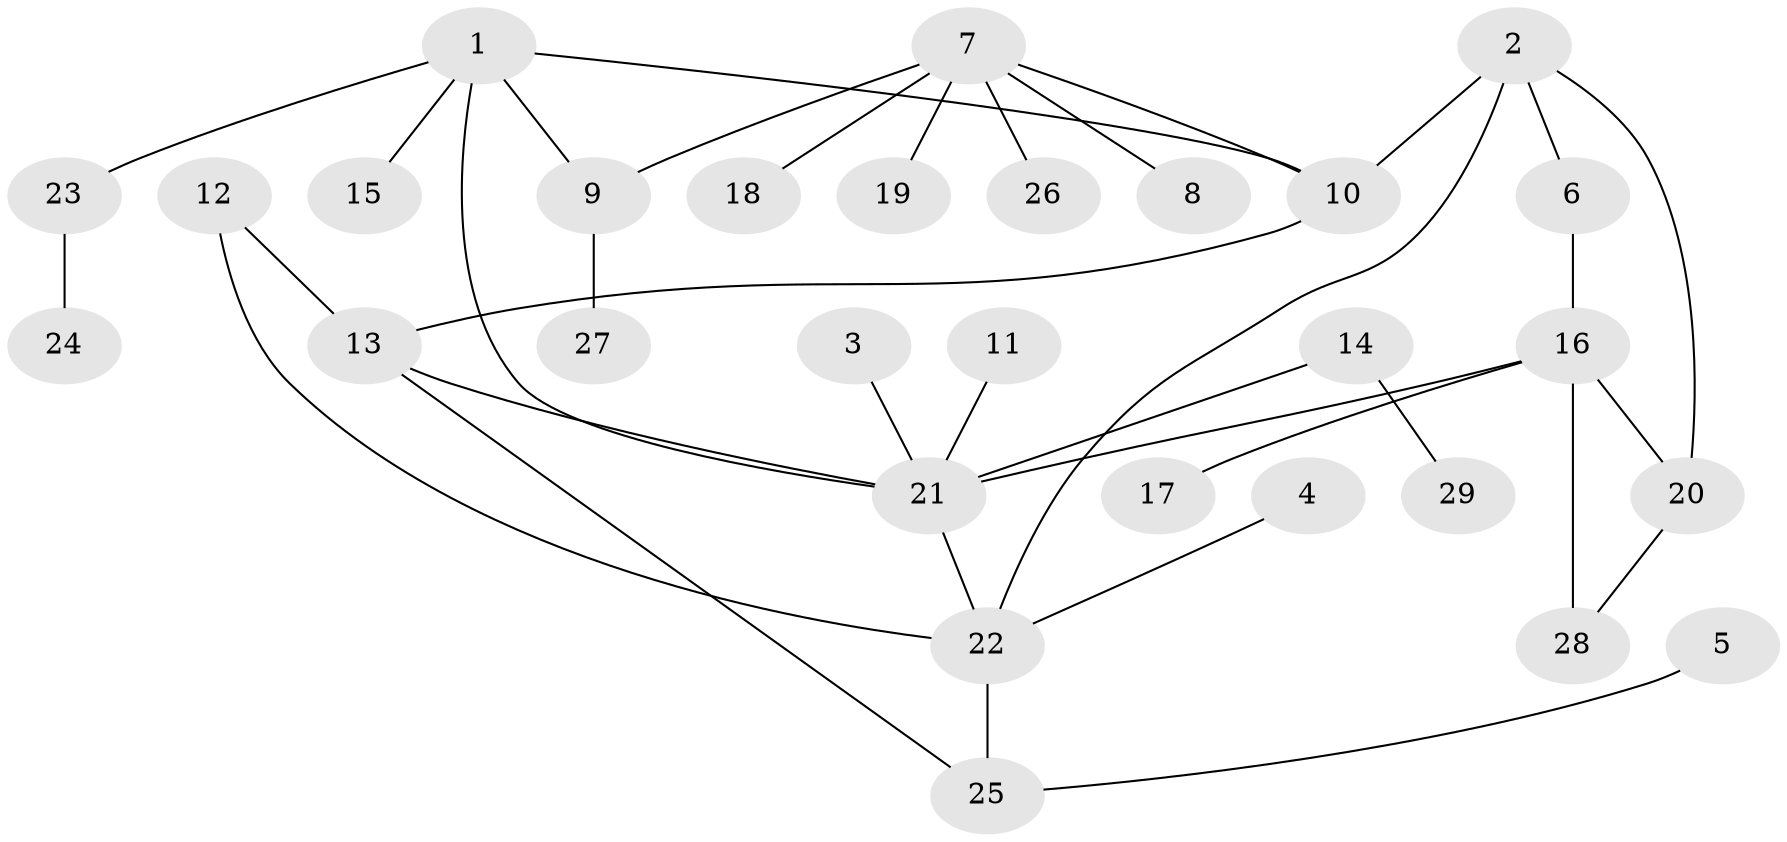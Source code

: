 // original degree distribution, {3: 0.1724137931034483, 4: 0.06896551724137931, 2: 0.3448275862068966, 7: 0.017241379310344827, 5: 0.017241379310344827, 1: 0.3448275862068966, 6: 0.034482758620689655}
// Generated by graph-tools (version 1.1) at 2025/25/03/09/25 03:25:34]
// undirected, 29 vertices, 36 edges
graph export_dot {
graph [start="1"]
  node [color=gray90,style=filled];
  1;
  2;
  3;
  4;
  5;
  6;
  7;
  8;
  9;
  10;
  11;
  12;
  13;
  14;
  15;
  16;
  17;
  18;
  19;
  20;
  21;
  22;
  23;
  24;
  25;
  26;
  27;
  28;
  29;
  1 -- 9 [weight=1.0];
  1 -- 10 [weight=1.0];
  1 -- 15 [weight=1.0];
  1 -- 21 [weight=1.0];
  1 -- 23 [weight=1.0];
  2 -- 6 [weight=1.0];
  2 -- 10 [weight=1.0];
  2 -- 20 [weight=1.0];
  2 -- 22 [weight=1.0];
  3 -- 21 [weight=1.0];
  4 -- 22 [weight=1.0];
  5 -- 25 [weight=1.0];
  6 -- 16 [weight=1.0];
  7 -- 8 [weight=1.0];
  7 -- 9 [weight=1.0];
  7 -- 10 [weight=1.0];
  7 -- 18 [weight=1.0];
  7 -- 19 [weight=1.0];
  7 -- 26 [weight=1.0];
  9 -- 27 [weight=1.0];
  10 -- 13 [weight=1.0];
  11 -- 21 [weight=1.0];
  12 -- 13 [weight=1.0];
  12 -- 22 [weight=1.0];
  13 -- 21 [weight=1.0];
  13 -- 25 [weight=1.0];
  14 -- 21 [weight=1.0];
  14 -- 29 [weight=1.0];
  16 -- 17 [weight=1.0];
  16 -- 20 [weight=1.0];
  16 -- 21 [weight=1.0];
  16 -- 28 [weight=1.0];
  20 -- 28 [weight=1.0];
  21 -- 22 [weight=1.0];
  22 -- 25 [weight=1.0];
  23 -- 24 [weight=1.0];
}
